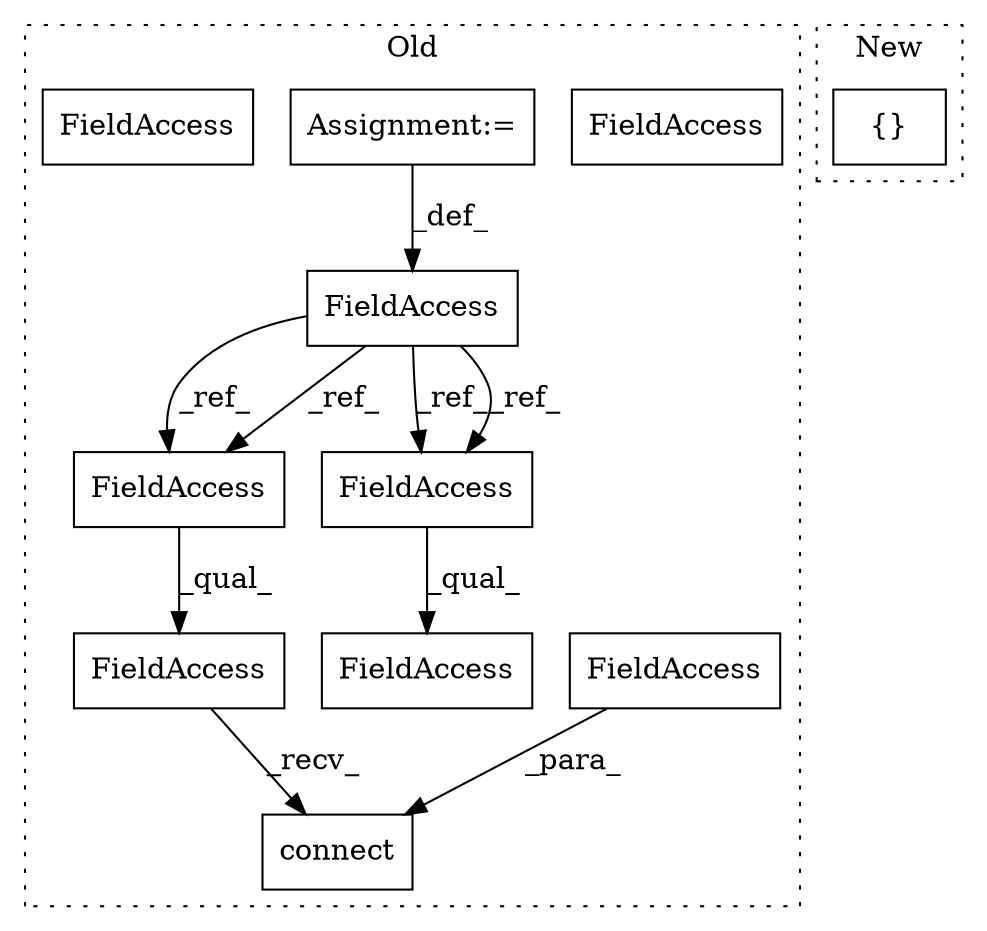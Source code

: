 digraph G {
subgraph cluster0 {
1 [label="connect" a="32" s="1681,1717" l="8,1" shape="box"];
3 [label="FieldAccess" a="22" s="1689" l="28" shape="box"];
4 [label="FieldAccess" a="22" s="1651" l="29" shape="box"];
5 [label="FieldAccess" a="22" s="1541" l="23" shape="box"];
6 [label="FieldAccess" a="22" s="1651" l="23" shape="box"];
7 [label="Assignment:=" a="7" s="1564" l="1" shape="box"];
8 [label="FieldAccess" a="22" s="1596" l="23" shape="box"];
9 [label="FieldAccess" a="22" s="1596" l="28" shape="box"];
10 [label="FieldAccess" a="22" s="1651" l="23" shape="box"];
11 [label="FieldAccess" a="22" s="1596" l="23" shape="box"];
label = "Old";
style="dotted";
}
subgraph cluster1 {
2 [label="{}" a="4" s="1305,1318" l="1,1" shape="box"];
label = "New";
style="dotted";
}
3 -> 1 [label="_para_"];
4 -> 1 [label="_recv_"];
5 -> 10 [label="_ref_"];
5 -> 11 [label="_ref_"];
5 -> 11 [label="_ref_"];
5 -> 10 [label="_ref_"];
7 -> 5 [label="_def_"];
10 -> 4 [label="_qual_"];
11 -> 9 [label="_qual_"];
}